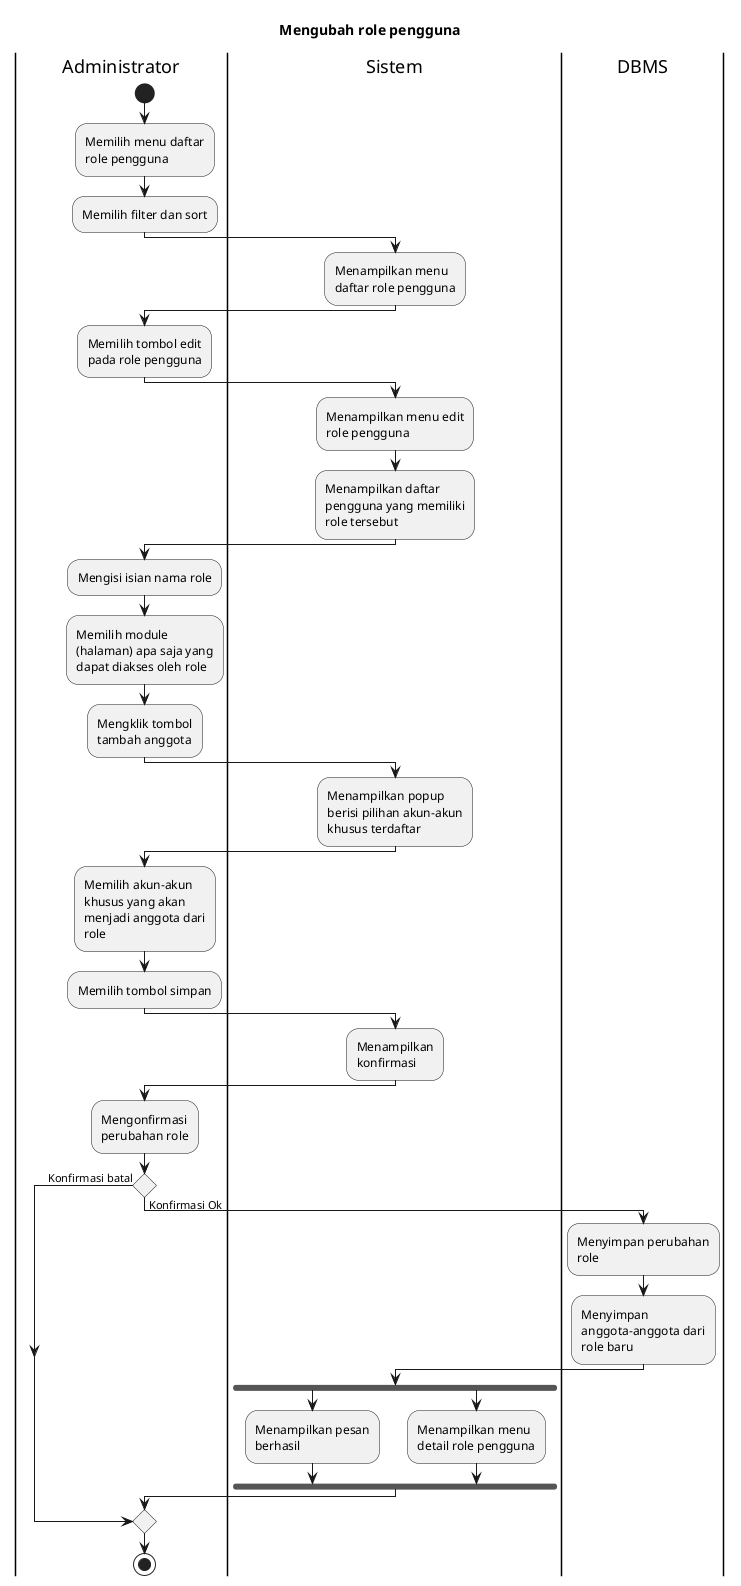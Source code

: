 @startuml UC-MGUSER-007 - Mengubah role pengguna
skinparam wrapWidth 140

title Mengubah role pengguna

|Administrator|
start
:Memilih menu daftar role pengguna;
:Memilih filter dan sort;

|Sistem|
:Menampilkan menu daftar role pengguna;

|Administrator|
:Memilih tombol edit pada role pengguna;

|Sistem|
:Menampilkan menu edit role pengguna;
:Menampilkan daftar pengguna yang memiliki role tersebut;

|Administrator|
:Mengisi isian nama role;
:Memilih module (halaman) apa saja yang dapat diakses oleh role;
:Mengklik tombol tambah anggota;

|Sistem|
:Menampilkan popup berisi pilihan akun-akun khusus terdaftar;

|Administrator|
:Memilih akun-akun khusus yang akan menjadi anggota dari role;
:Memilih tombol simpan;

|Sistem|
:Menampilkan konfirmasi;

|Administrator|
:Mengonfirmasi perubahan role;

if () then (Konfirmasi batal)
else (Konfirmasi Ok)
  |DBMS|
  :Menyimpan perubahan role;
  :Menyimpan anggota-anggota dari role baru;

  |Sistem|
  fork
    :Menampilkan pesan berhasil;
  fork again
    :Menampilkan menu detail role pengguna;
  endfork
endif

|Administrator|
stop

@enduml